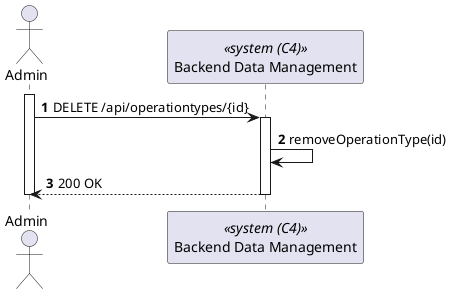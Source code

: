 @startuml process-view
autonumber

actor "Admin" as Admin
participant BackendDataManagement as "Backend Data Management" <<system (C4)>>

activate Admin

    Admin-> BackendDataManagement : DELETE /api/operationtypes/{id}
    activate BackendDataManagement

        BackendDataManagement -> BackendDataManagement : removeOperationType(id)

        Admin <-- BackendDataManagement : 200 OK
    deactivate BackendDataManagement

deactivate Admin

@enduml